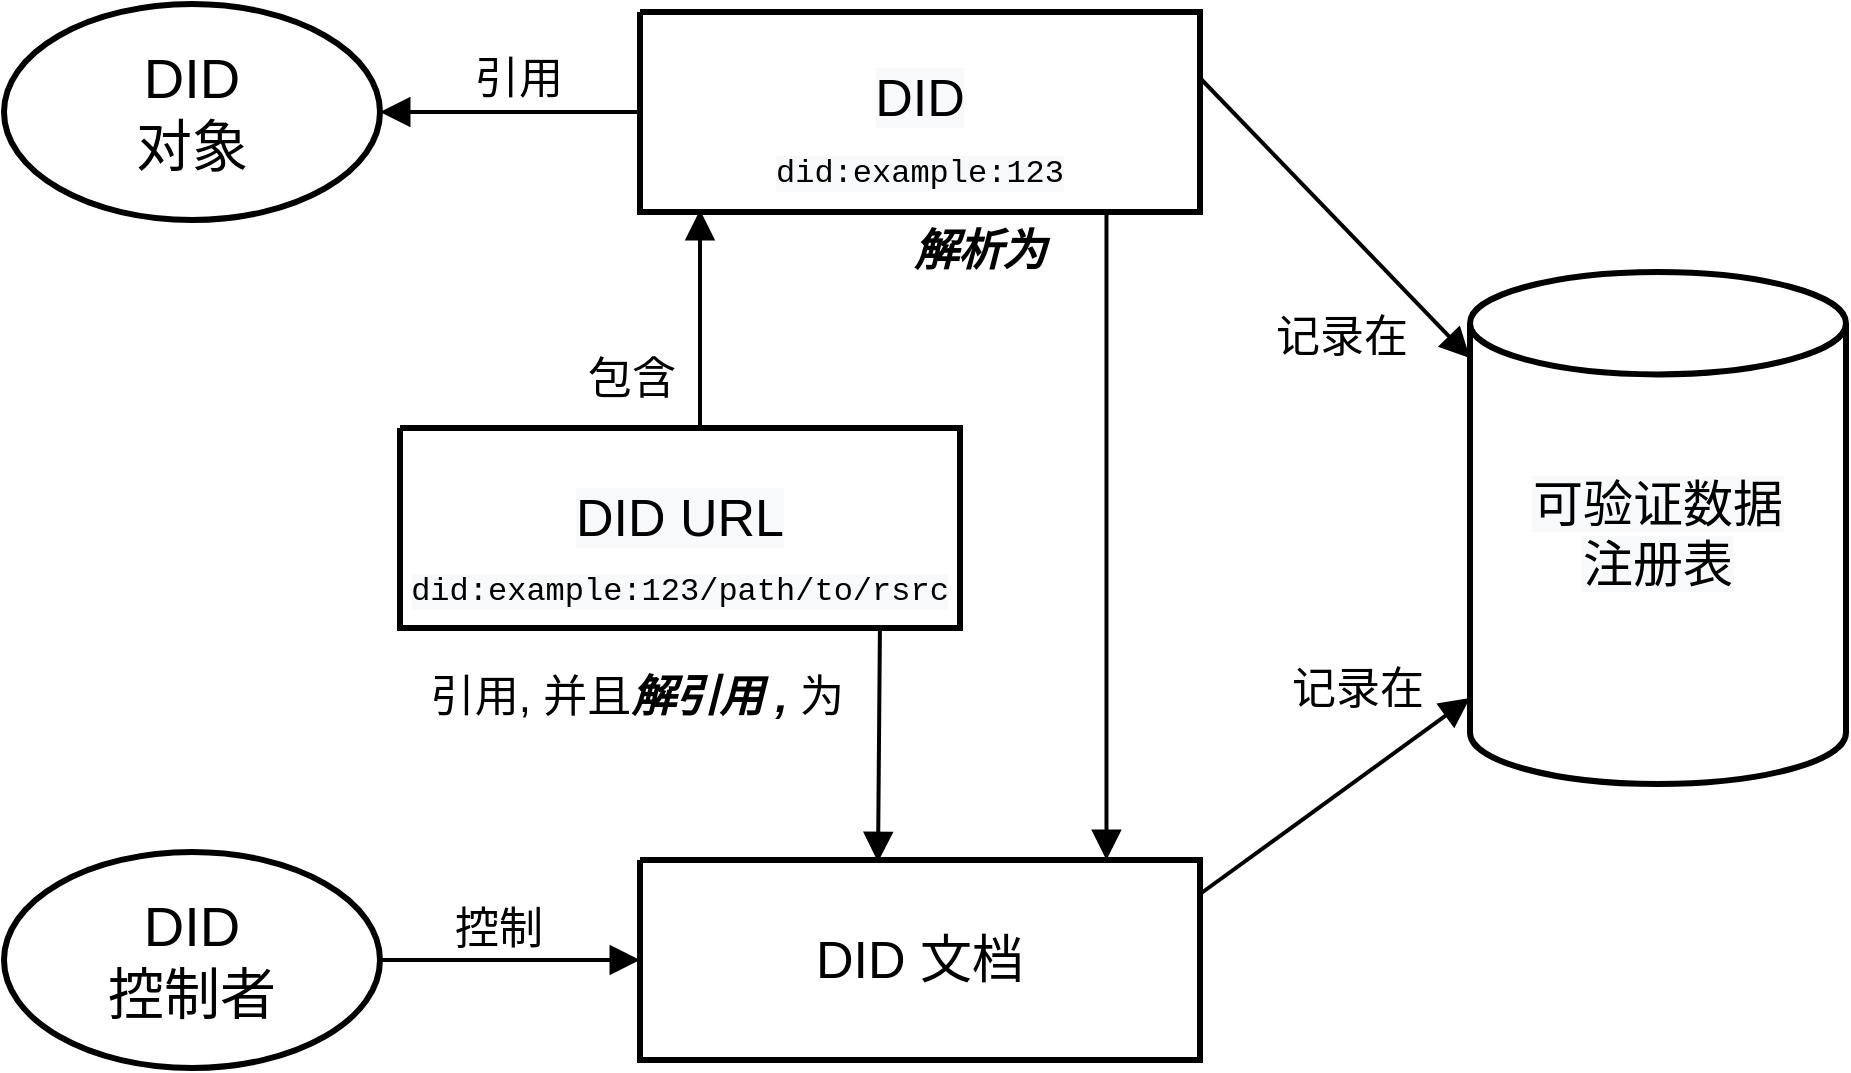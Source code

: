 <mxfile version="28.0.4">
  <diagram name="Canvas 1" id="Canvas_1">
    <mxGraphModel dx="1426" dy="743" grid="1" gridSize="5" guides="1" tooltips="1" connect="1" arrows="1" fold="1" page="1" pageScale="1" pageWidth="827" pageHeight="1169" math="0" shadow="0">
      <root>
        <mxCell id="0" />
        <mxCell id="1" value="Layer 1" parent="0" />
        <mxCell id="2" value="&lt;p style=&quot;margin-left: 0 ; margin-right: 0 ; margin-top: 0px ; margin-bottom: 0px ; text-indent: 0 ; direction: ltr&quot;&gt;&lt;br&gt;&lt;/p&gt;" style="verticalAlign=middle;align=center;vsdxID=1;fillColor=#ffffff;gradientColor=none;shape=stencil(7VXBjsIgEP0arg3MtDY9blz9D6N1S7bbGqxa/35pp7UMyqrxtImcZuAxPB4vjMD5vljtcgFy35j6Oz/pTVMI/BQAuipyoxsbCVwInG9rk3+Z+lBtKN+tOmQX/dTHrkJL+2S3A+SZsozSJSFLXQWRiiHXB0NFFccOaRzFaeYMWm2BVgGiWLoDht3AirVIaTIWR3e5JyI/bnBJ02jmVlecm+RklJT89AB39OF4rUtPh4s44W8J7lOf0MNElkQJcMKh6/n3Cck3AsICBt/HZ9nyBxspuKSRI/BahZ6CjSfDbnVZXiR6+/jt4//j4788+pTzlD1buc83e85798z3qvvu2i94gYcNyP4E6n8X9WzgNzw7Rc0SF78=);strokeColor=#000000;strokeWidth=3;spacingTop=1;spacingBottom=1;spacingLeft=1;spacingRight=1;labelBackgroundColor=none;rounded=0;html=1;whiteSpace=wrap;" parent="1" vertex="1">
          <mxGeometry x="735" y="136" width="188" height="256" as="geometry" />
        </mxCell>
        <mxCell id="3" value="&lt;p style=&quot;align:center;margin-left:0;margin-right:0;margin-top:0px;margin-bottom:0px;text-indent:0;valign:middle;direction:ltr;&quot;&gt;&lt;span style=&quot;font-size: 22px;&quot;&gt;&lt;b&gt;&lt;i&gt;解析为&lt;/i&gt;&lt;/b&gt;&lt;/span&gt;&lt;/p&gt;" style="verticalAlign=middle;align=center;vsdxID=3;fillColor=none;gradientColor=none;shape=stencil(nZBRDoQgDERP03+WHsHFe5iISyOCQdT19kIaIxq//Jtp3zTpAFaTaUYNUkwx+F6v1EYD+AUpyRkdKCYFqACrzgf9C352LfuxyWRWg1/yhT/nRE5IsZWuZtCSK8CPeI0e/hF+jV7AJM4PO7KWCyr390bSiNtEtQM=);strokeColor=none;spacingTop=1;spacingBottom=1;spacingLeft=1;spacingRight=1;labelBackgroundColor=none;rounded=0;html=1;whiteSpace=wrap;" parent="1" vertex="1">
          <mxGeometry x="425" y="106" width="130" height="40" as="geometry" />
        </mxCell>
        <mxCell id="4" value="&lt;p style=&quot;align:center;margin-left:0;margin-right:0;margin-top:0px;margin-bottom:0px;text-indent:0;valign:middle;direction:ltr;&quot;&gt;&lt;font style=&quot;font-size: 28px; font-family: Helvetica; color: rgb(0, 0, 0); direction: ltr; letter-spacing: 0px; line-height: 120%; opacity: 1;&quot;&gt;DID&lt;br&gt;对象&lt;/font&gt;&lt;/p&gt;" style="verticalAlign=middle;align=center;vsdxID=5;fillColor=#ffffff;gradientColor=none;shape=stencil(lZPbDoIwDIafZpcuWwtzXhoP70EEhHiADFR4e4FNYDA07qr7u7/50nYEd0US5BEBVpQqu0SvNCwTgnsCkN6TSKVlExE8ENzFmYrOKnvcQ33Pg/ZlG92yZ1uh0j7pUxStC1itFe5R4XXKURtOD6Ud3DxgHpWS+5v+GL/Jo0f5mhmxgh8mkxc+lbDh7HO4seMccyZ1nGzrQDVVbT6DImxATS0HPmEDTlw4bdZfXKtxrZp/bwG4PODq9TLUZKhOqMUOWNCjCYINaDcbfpiWB+tibeJhg+P0etUfoN/RJphufCPp34KHNw==);strokeColor=#000000;strokeWidth=3;spacingTop=1;spacingBottom=1;spacingLeft=1;spacingRight=1;labelBackgroundColor=none;rounded=0;html=1;whiteSpace=wrap;" parent="1" vertex="1">
          <mxGeometry x="2" y="2" width="188" height="108" as="geometry" />
        </mxCell>
        <mxCell id="5" value="&lt;p style=&quot;align:center;margin-left:0;margin-right:0;margin-top:0px;margin-bottom:0px;text-indent:0;valign:middle;direction:ltr;&quot;&gt;&lt;font style=&quot;font-size: 28px; font-family: Helvetica; color: rgb(0, 0, 0); direction: ltr; letter-spacing: 0px; line-height: 120%; opacity: 1;&quot;&gt;DID&lt;br&gt;控制者&lt;/font&gt;&lt;/p&gt;" style="verticalAlign=middle;align=center;vsdxID=7;fillColor=#ffffff;gradientColor=none;shape=stencil(lZPbDoIwDIafZpcuWwtzXhoP70EEhHiADFR4e4FNYDA07qr7u7/50nYEd0US5BEBVpQqu0SvNCwTgnsCkN6TSKVlExE8ENzFmYrOKnvcQ33Pg/ZlG92yZ1uh0j7pUxStC1itFe5R4XXKURtOD6Ud3DxgHpWS+5v+GL/Jo0f5mhmxgh8mkxc+lbDh7HO4seMccyZ1nGzrQDVVbT6DImxATS0HPmEDTlw4bdZfXKtxrZp/bwG4PODq9TLUZKhOqMUOWNCjCYINaDcbfpiWB+tibeJhg+P0etUfoN/RJphufCPp34KHNw==);strokeColor=#000000;strokeWidth=3;spacingTop=1;spacingBottom=1;spacingLeft=1;spacingRight=1;labelBackgroundColor=none;rounded=0;html=1;whiteSpace=wrap;" parent="1" vertex="1">
          <mxGeometry x="2" y="426" width="188" height="108" as="geometry" />
        </mxCell>
        <mxCell id="6" value="&lt;p style=&quot;margin-left: 0 ; margin-right: 0 ; margin-top: 0px ; margin-bottom: 0px ; text-indent: 0 ; direction: ltr&quot;&gt;&lt;br&gt;&lt;/p&gt;" style="verticalAlign=middle;align=center;vsdxID=10;fillColor=#ffffff;gradientColor=none;shape=stencil(nZBRDoQgDERP03+WHsHFe5iISyOCQdT19kIaIxq//Jtp3zTpAFaTaUYNUkwx+F6v1EYD+AUpyRkdKCYFqACrzgf9C352LfuxyWRWg1/yhT/nRE5IsZWuZtCSK8CPeI0e/hF+jV7AJM4PO7KWCyr390bSiNtEtQM=);strokeColor=#000000;strokeWidth=3;spacingTop=1;spacingBottom=1;spacingLeft=1;spacingRight=1;labelBackgroundColor=none;rounded=0;html=1;whiteSpace=wrap;" parent="1" vertex="1">
          <mxGeometry x="200" y="214" width="280" height="100" as="geometry" />
        </mxCell>
        <mxCell id="7" value="&lt;p style=&quot;margin-left: 0 ; margin-right: 0 ; margin-top: 0px ; margin-bottom: 0px ; text-indent: 0 ; direction: ltr&quot;&gt;&lt;font style=&quot;font-size: 22px; font-family: helvetica; color: rgb(0, 0, 0); direction: ltr; letter-spacing: 0px; line-height: 120%; opacity: 1;&quot;&gt;引用, 并且&lt;i&gt;&lt;b&gt;解引用&lt;/b&gt;&lt;/i&gt; &lt;/font&gt;&lt;font style=&quot;font-size: 22px; font-family: helvetica; color: rgb(0, 0, 0); direction: ltr; letter-spacing: 0px; line-height: 120%; opacity: 1;&quot;&gt;&lt;i&gt;&lt;b&gt;,&lt;/b&gt;&lt;/i&gt;&lt;/font&gt;&lt;font style=&quot;font-size: 22px; font-family: helvetica; color: rgb(0, 0, 0); direction: ltr; letter-spacing: 0px; line-height: 120%; opacity: 1;&quot;&gt;&amp;nbsp;为&lt;/font&gt;&lt;/p&gt;" style="verticalAlign=middle;align=right;vsdxID=12;fillColor=none;gradientColor=none;shape=stencil(nZBRDoQgDERP03+WHsHFe5iISyOCQdT19kIaIxq//Jtp3zTpAFaTaUYNUkwx+F6v1EYD+AUpyRkdKCYFqACrzgf9C352LfuxyWRWg1/yhT/nRE5IsZWuZtCSK8CPeI0e/hF+jV7AJM4PO7KWCyr390bSiNtEtQM=);strokeColor=none;spacingTop=1;spacingBottom=1;spacingLeft=1;spacingRight=1;labelBackgroundColor=none;rounded=0;html=1;whiteSpace=wrap;" parent="1" vertex="1">
          <mxGeometry x="208" y="315" width="217" height="67" as="geometry" />
        </mxCell>
        <mxCell id="8" value="&lt;p style=&quot;align:center;margin-left:0;margin-right:0;margin-top:0px;margin-bottom:0px;text-indent:0;valign:middle;direction:ltr;&quot;&gt;&lt;font style=&quot;font-size: 26px; font-family: Helvetica; color: rgb(0, 0, 0); direction: ltr; letter-spacing: 0px; line-height: 120%; opacity: 1;&quot;&gt;DID 文档&lt;/font&gt;&lt;/p&gt;" style="verticalAlign=middle;align=center;vsdxID=13;fillColor=#ffffff;gradientColor=none;shape=stencil(nZBRDoQgDERP03+WHsHFe5iISyOCQdT19kIaIxq//Jtp3zTpAFaTaUYNUkwx+F6v1EYD+AUpyRkdKCYFqACrzgf9C352LfuxyWRWg1/yhT/nRE5IsZWuZtCSK8CPeI0e/hF+jV7AJM4PO7KWCyr390bSiNtEtQM=);strokeColor=#000000;strokeWidth=3;spacingTop=1;spacingBottom=1;spacingLeft=1;spacingRight=1;labelBackgroundColor=none;rounded=0;html=1;whiteSpace=wrap;" parent="1" vertex="1">
          <mxGeometry x="320" y="430" width="280" height="100" as="geometry" />
        </mxCell>
        <mxCell id="10" value="&lt;p style=&quot;margin-left: 0 ; margin-right: 0 ; margin-top: 0px ; margin-bottom: 0px ; text-indent: 0 ; direction: ltr&quot;&gt;&lt;br&gt;&lt;/p&gt;" style="verticalAlign=middle;align=center;vsdxID=18;fillColor=#ffffff;gradientColor=none;shape=stencil(nZBRDoQgDERP03+WHsHFe5iISyOCQdT19kIaIxq//Jtp3zTpAFaTaUYNUkwx+F6v1EYD+AUpyRkdKCYFqACrzgf9C352LfuxyWRWg1/yhT/nRE5IsZWuZtCSK8CPeI0e/hF+jV7AJM4PO7KWCyr390bSiNtEtQM=);strokeColor=#000000;strokeWidth=3;spacingTop=1;spacingBottom=1;spacingLeft=1;spacingRight=1;labelBackgroundColor=none;rounded=0;html=1;whiteSpace=wrap;" parent="1" vertex="1">
          <mxGeometry x="320" y="6" width="280" height="100" as="geometry" />
        </mxCell>
        <mxCell id="12" parent="1" vertex="1">
          <mxGeometry x="350" y="110" as="geometry" />
        </mxCell>
        <mxCell id="13" value="&lt;p style=&quot;align:center;margin-left:0;margin-right:0;margin-top:0px;margin-bottom:0px;text-indent:0;valign:middle;direction:ltr;&quot;&gt;&lt;span style=&quot;font-size: 22px;&quot;&gt;包含&lt;/span&gt;&lt;/p&gt;" style="vsdxID=11;edgeStyle=none;startArrow=block;endArrow=none;startSize=10;endSize=10;strokeColor=#000000;spacingTop=1;spacingBottom=1;spacingLeft=1;spacingRight=1;verticalAlign=middle;html=1;labelBackgroundColor=none;rounded=0;align=right;entryX=0.5;entryY=0;entryDx=0;entryDy=0;entryPerimeter=0;strokeWidth=2;" parent="1" edge="1">
          <mxGeometry x="0.56" y="-10" relative="1" as="geometry">
            <mxPoint as="offset" />
            <Array as="points" />
            <mxPoint x="350" y="105" as="sourcePoint" />
            <mxPoint x="350" y="214" as="targetPoint" />
          </mxGeometry>
        </mxCell>
        <mxCell id="14" value="&lt;p style=&quot;align:center;margin-left:0;margin-right:0;margin-top:0px;margin-bottom:0px;text-indent:0;valign:middle;direction:ltr;&quot;&gt;&lt;font style=&quot;font-size: 22px; font-family: Helvetica; color: rgb(0, 0, 0); direction: ltr; letter-spacing: 0px; line-height: 120%; opacity: 1;&quot;&gt;记录在&lt;/font&gt;&lt;/p&gt;" style="vsdxID=9;edgeStyle=none;startArrow=block;endArrow=none;startSize=10;endSize=10;strokeColor=#000000;spacingTop=1;spacingBottom=1;spacingLeft=1;spacingRight=1;verticalAlign=middle;html=1;labelBackgroundColor=none;rounded=0;align=right;exitX=0;exitY=0.832;exitDx=0;exitDy=0;exitPerimeter=0;entryX=1;entryY=0.17;entryDx=0;entryDy=0;entryPerimeter=0;strokeWidth=2;" parent="1" source="2" target="8" edge="1">
          <mxGeometry x="-0.825" y="-15" relative="1" as="geometry">
            <mxPoint as="offset" />
            <Array as="points" />
          </mxGeometry>
        </mxCell>
        <mxCell id="15" style="vsdxID=2;edgeStyle=none;startArrow=block;endArrow=none;startSize=10;endSize=10;strokeColor=#000000;spacingTop=-3;spacingBottom=-3;spacingLeft=-3;spacingRight=-3;verticalAlign=middle;html=1;labelBackgroundColor=none;rounded=0;exitX=0.833;exitY=0;exitDx=0;exitDy=0;exitPerimeter=0;entryX=0.833;entryY=1;entryDx=0;entryDy=0;entryPerimeter=0;strokeWidth=2;" parent="1" source="8" target="10" edge="1">
          <mxGeometry relative="1" as="geometry">
            <mxPoint as="offset" />
            <Array as="points" />
          </mxGeometry>
        </mxCell>
        <mxCell id="16" value="&lt;p style=&quot;align:center;margin-left:0;margin-right:0;margin-top:0px;margin-bottom:0px;text-indent:0;valign:middle;direction:ltr;&quot;&gt;&lt;font style=&quot;font-size: 22px; font-family: Helvetica; color: rgb(0, 0, 0); direction: ltr; letter-spacing: 0px; line-height: 120%; opacity: 1;&quot;&gt;记录在&lt;/font&gt;&lt;/p&gt;" style="vsdxID=4;edgeStyle=none;startArrow=block;endArrow=none;startSize=10;endSize=10;strokeColor=#000000;spacingTop=1;spacingBottom=1;spacingLeft=1;spacingRight=1;verticalAlign=middle;html=1;labelBackgroundColor=none;rounded=0;align=right;exitX=0;exitY=0.168;exitDx=0;exitDy=0;exitPerimeter=0;entryX=1;entryY=0.33;entryDx=0;entryDy=0;entryPerimeter=0;strokeWidth=2;" parent="1" source="2" target="10" edge="1">
          <mxGeometry x="-0.721" y="14" relative="1" as="geometry">
            <mxPoint as="offset" />
            <Array as="points" />
          </mxGeometry>
        </mxCell>
        <mxCell id="17" value="&lt;p style=&quot;margin-left: 0 ; margin-right: 0 ; margin-top: 0px ; margin-bottom: 0px ; text-indent: 0 ; direction: ltr&quot;&gt;&lt;font face=&quot;helvetica&quot;&gt;&lt;span style=&quot;font-size: 22px;&quot;&gt;引用&lt;/span&gt;&lt;/font&gt;&lt;/p&gt;" style="vsdxID=6;edgeStyle=none;startArrow=block;endArrow=none;startSize=10;endSize=10;strokeColor=#000000;spacingTop=1;spacingBottom=1;spacingLeft=1;spacingRight=1;verticalAlign=middle;html=1;labelBackgroundColor=none;rounded=0;align=center;exitX=1;exitY=0.5;exitDx=0;exitDy=0;exitPerimeter=0;entryX=0;entryY=0.5;entryDx=0;entryDy=0;entryPerimeter=0;strokeWidth=2;" parent="1" source="4" target="10" edge="1">
          <mxGeometry x="0.061" y="16" relative="1" as="geometry">
            <mxPoint as="offset" />
            <Array as="points" />
          </mxGeometry>
        </mxCell>
        <mxCell id="18" value="&lt;p style=&quot;align:center;margin-left:0;margin-right:0;margin-top:0px;margin-bottom:0px;text-indent:0;valign:middle;direction:ltr;&quot;&gt;&lt;font style=&quot;font-size: 22px; font-family: Helvetica; color: rgb(0, 0, 0); direction: ltr; letter-spacing: 0px; line-height: 120%; opacity: 1;&quot;&gt;控制&lt;/font&gt;&lt;/p&gt;" style="vsdxID=8;edgeStyle=none;startArrow=block;endArrow=none;startSize=10;endSize=10;strokeColor=#000000;spacingTop=1;spacingBottom=1;spacingLeft=1;spacingRight=1;verticalAlign=middle;html=1;labelBackgroundColor=none;rounded=0;align=center;exitX=0;exitY=0.5;exitDx=0;exitDy=0;exitPerimeter=0;entryX=1;entryY=0.5;entryDx=0;entryDy=0;entryPerimeter=0;strokeWidth=2;" parent="1" source="8" target="5" edge="1">
          <mxGeometry x="0.091" y="-15" relative="1" as="geometry">
            <mxPoint as="offset" />
            <Array as="points" />
          </mxGeometry>
        </mxCell>
        <mxCell id="19" parent="1" vertex="1">
          <mxGeometry x="430" y="430" as="geometry" />
        </mxCell>
        <mxCell id="20" style="vsdxID=17;edgeStyle=none;startArrow=block;endArrow=none;startSize=10;endSize=10;strokeColor=#000000;spacingTop=-3;spacingBottom=-3;spacingLeft=-3;spacingRight=-3;verticalAlign=middle;html=1;labelBackgroundColor=none;rounded=0;strokeWidth=2;entryX=0.857;entryY=1.01;entryDx=0;entryDy=0;entryPerimeter=0;exitX=0.425;exitY=0.01;exitDx=0;exitDy=0;exitPerimeter=0;" parent="1" source="8" target="6" edge="1">
          <mxGeometry relative="1" as="geometry">
            <mxPoint as="offset" />
            <Array as="points" />
            <mxPoint x="445" y="350" as="targetPoint" />
          </mxGeometry>
        </mxCell>
        <mxCell id="Cgp9J1DbyFhm1srX_WDJ-21" value="&lt;font face=&quot;helvetica&quot;&gt;&lt;span style=&quot;font-size: 25px; background-color: rgb(248, 249, 250);&quot;&gt;可验证数据注册表&lt;/span&gt;&lt;/font&gt;" style="text;whiteSpace=wrap;html=1;align=center;spacing=2;" parent="1" vertex="1">
          <mxGeometry x="764" y="230" width="130" height="100" as="geometry" />
        </mxCell>
        <mxCell id="jnAh75QPxg7zWFa_CCyD-20" value="&lt;meta charset=&quot;utf-8&quot;&gt;&lt;span style=&quot;color: rgb(0, 0, 0); font-family: helvetica; font-size: 26px; font-style: normal; font-weight: 400; letter-spacing: normal; text-indent: 0px; text-transform: none; word-spacing: 0px; background-color: rgb(248, 249, 250); display: inline; float: none;&quot;&gt;DID URL&lt;/span&gt;" style="text;whiteSpace=wrap;html=1;align=center;verticalAlign=middle;" parent="1" vertex="1">
          <mxGeometry x="200" y="217" width="280" height="83" as="geometry" />
        </mxCell>
        <mxCell id="jnAh75QPxg7zWFa_CCyD-21" value="&lt;meta charset=&quot;utf-8&quot;&gt;&lt;span style=&quot;color: rgb(0, 0, 0); font-family: helvetica; font-size: 26px; font-style: normal; font-weight: 400; letter-spacing: normal; text-indent: 0px; text-transform: none; word-spacing: 0px; background-color: rgb(248, 249, 250); display: inline; float: none;&quot;&gt;DID&lt;/span&gt;" style="text;whiteSpace=wrap;html=1;verticalAlign=middle;align=center;" parent="1" vertex="1">
          <mxGeometry x="320" y="8" width="280" height="82" as="geometry" />
        </mxCell>
        <mxCell id="jnAh75QPxg7zWFa_CCyD-22" value="&lt;span style=&quot;color: rgb(0 , 0 , 0) ; font-style: normal ; font-weight: 400 ; letter-spacing: normal ; text-indent: 0px ; text-transform: none ; word-spacing: 0px ; background-color: rgb(248 , 249 , 250) ; display: inline ; float: none ; font-size: 16px&quot;&gt;&lt;font style=&quot;font-size: 16px&quot;&gt;did:example:123/path/to/rsrc&lt;/font&gt;&lt;/span&gt;" style="text;whiteSpace=wrap;html=1;align=center;verticalAlign=middle;fontFamily=Courier New;fontSize=16;" parent="1" vertex="1">
          <mxGeometry x="200" y="278" width="280" height="35" as="geometry" />
        </mxCell>
        <mxCell id="jnAh75QPxg7zWFa_CCyD-23" value="&lt;span style=&quot;color: rgb(0 , 0 , 0) ; font-style: normal ; font-weight: 400 ; letter-spacing: normal ; text-indent: 0px ; text-transform: none ; word-spacing: 0px ; background-color: rgb(248 , 249 , 250) ; display: inline ; float: none ; font-size: 16px&quot;&gt;&lt;font style=&quot;font-size: 16px&quot;&gt;did:example:123&lt;/font&gt;&lt;/span&gt;" style="text;whiteSpace=wrap;html=1;align=center;verticalAlign=middle;fontFamily=Courier New;fontSize=16;" parent="1" vertex="1">
          <mxGeometry x="320" y="69" width="280" height="35" as="geometry" />
        </mxCell>
      </root>
    </mxGraphModel>
  </diagram>
</mxfile>
